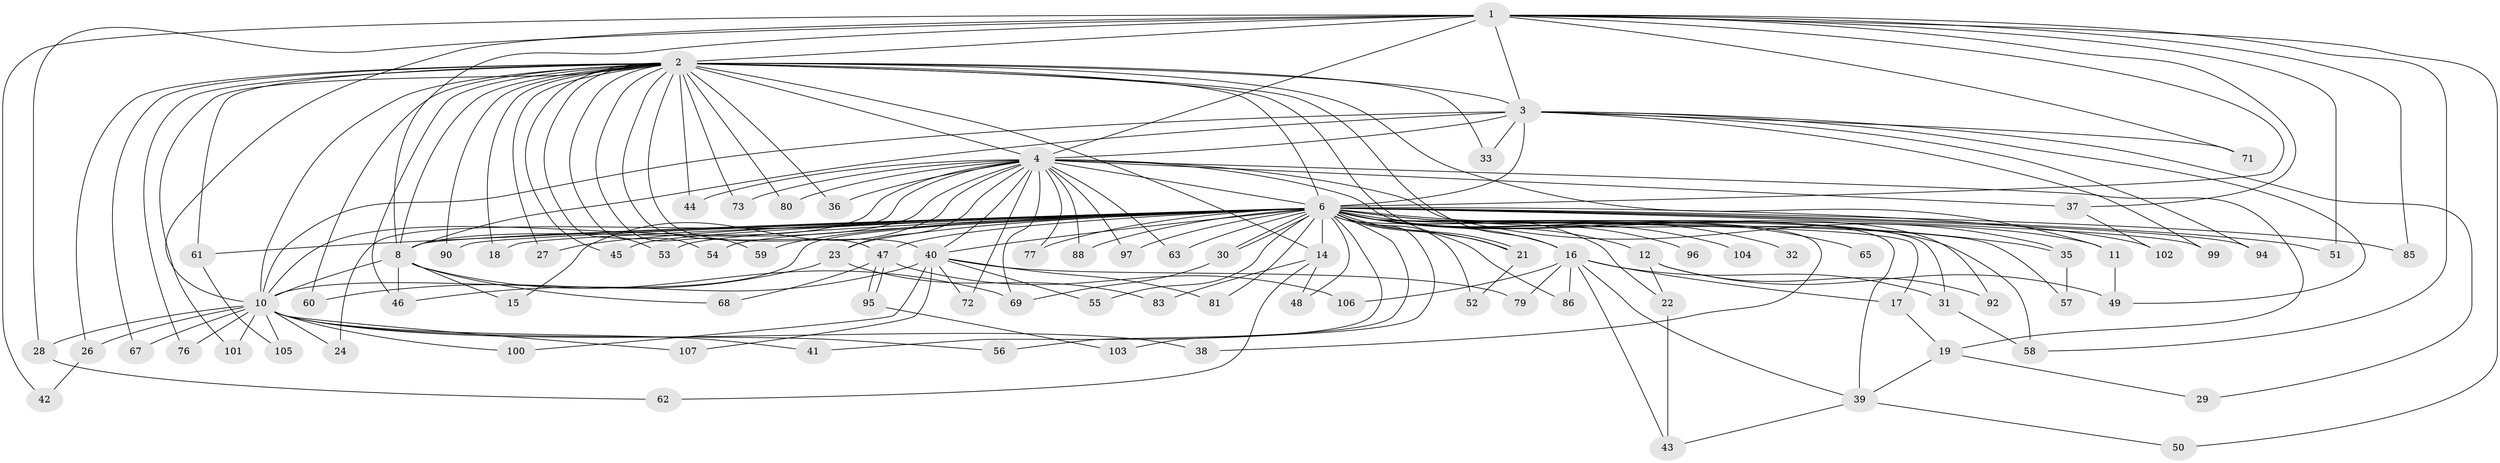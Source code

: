 // original degree distribution, {16: 0.009345794392523364, 24: 0.009345794392523364, 15: 0.009345794392523364, 10: 0.009345794392523364, 26: 0.009345794392523364, 35: 0.009345794392523364, 19: 0.009345794392523364, 13: 0.009345794392523364, 43: 0.009345794392523364, 23: 0.009345794392523364, 4: 0.04672897196261682, 5: 0.028037383177570093, 3: 0.19626168224299065, 6: 0.04672897196261682, 2: 0.5887850467289719}
// Generated by graph-tools (version 1.1) at 2025/41/03/06/25 10:41:35]
// undirected, 87 vertices, 184 edges
graph export_dot {
graph [start="1"]
  node [color=gray90,style=filled];
  1 [super="+20"];
  2 [super="+7"];
  3 [super="+91"];
  4 [super="+5"];
  6 [super="+9"];
  8;
  10 [super="+89"];
  11 [super="+84"];
  12 [super="+13"];
  14 [super="+34"];
  15;
  16 [super="+75"];
  17;
  18;
  19;
  21 [super="+25"];
  22;
  23;
  24;
  26;
  27 [super="+82"];
  28;
  29;
  30;
  31;
  32;
  33;
  35;
  36;
  37;
  38;
  39 [super="+98"];
  40 [super="+66"];
  41;
  42;
  43;
  44;
  45;
  46 [super="+93"];
  47 [super="+87"];
  48;
  49 [super="+74"];
  50;
  51;
  52;
  53;
  54;
  55;
  56;
  57;
  58 [super="+70"];
  59;
  60;
  61 [super="+64"];
  62;
  63;
  65;
  67;
  68;
  69 [super="+78"];
  71;
  72;
  73;
  76;
  77;
  79;
  80;
  81;
  83;
  85;
  86;
  88;
  90;
  92;
  94;
  95;
  96;
  97;
  99;
  100;
  101;
  102;
  103;
  104;
  105;
  106;
  107;
  1 -- 2 [weight=2];
  1 -- 3;
  1 -- 4 [weight=2];
  1 -- 6 [weight=2];
  1 -- 8;
  1 -- 10 [weight=2];
  1 -- 28;
  1 -- 37;
  1 -- 42;
  1 -- 51;
  1 -- 58;
  1 -- 85;
  1 -- 50;
  1 -- 71;
  2 -- 3 [weight=2];
  2 -- 4 [weight=4];
  2 -- 6 [weight=4];
  2 -- 8 [weight=2];
  2 -- 10 [weight=2];
  2 -- 16;
  2 -- 26;
  2 -- 27;
  2 -- 36;
  2 -- 40;
  2 -- 44;
  2 -- 46;
  2 -- 47;
  2 -- 53;
  2 -- 59;
  2 -- 60;
  2 -- 67;
  2 -- 80;
  2 -- 101;
  2 -- 73;
  2 -- 11;
  2 -- 76;
  2 -- 14;
  2 -- 18;
  2 -- 90;
  2 -- 33;
  2 -- 45;
  2 -- 54;
  2 -- 61;
  2 -- 21;
  3 -- 4 [weight=2];
  3 -- 6 [weight=2];
  3 -- 8;
  3 -- 10;
  3 -- 29;
  3 -- 33;
  3 -- 49;
  3 -- 71 [weight=2];
  3 -- 99;
  3 -- 94;
  4 -- 6 [weight=4];
  4 -- 8 [weight=2];
  4 -- 10 [weight=2];
  4 -- 37;
  4 -- 69;
  4 -- 72;
  4 -- 73;
  4 -- 77;
  4 -- 15;
  4 -- 80;
  4 -- 19;
  4 -- 23;
  4 -- 24;
  4 -- 88;
  4 -- 92;
  4 -- 97;
  4 -- 35;
  4 -- 36;
  4 -- 44;
  4 -- 63;
  4 -- 40;
  6 -- 8 [weight=2];
  6 -- 10 [weight=3];
  6 -- 12 [weight=3];
  6 -- 16;
  6 -- 21;
  6 -- 21;
  6 -- 22;
  6 -- 27 [weight=2];
  6 -- 30;
  6 -- 30;
  6 -- 31;
  6 -- 38;
  6 -- 40;
  6 -- 48;
  6 -- 52;
  6 -- 53;
  6 -- 54;
  6 -- 55;
  6 -- 56;
  6 -- 58;
  6 -- 61 [weight=2];
  6 -- 65 [weight=2];
  6 -- 77;
  6 -- 81;
  6 -- 85;
  6 -- 88;
  6 -- 97;
  6 -- 11 [weight=2];
  6 -- 14 [weight=2];
  6 -- 17;
  6 -- 18;
  6 -- 23;
  6 -- 32;
  6 -- 35;
  6 -- 39;
  6 -- 41;
  6 -- 45;
  6 -- 47 [weight=2];
  6 -- 51;
  6 -- 57;
  6 -- 59;
  6 -- 63;
  6 -- 86;
  6 -- 90;
  6 -- 94;
  6 -- 96;
  6 -- 99;
  6 -- 102;
  6 -- 103;
  6 -- 104;
  8 -- 10;
  8 -- 15;
  8 -- 46;
  8 -- 68;
  8 -- 69;
  10 -- 24;
  10 -- 26;
  10 -- 28;
  10 -- 38;
  10 -- 41;
  10 -- 56;
  10 -- 67;
  10 -- 76;
  10 -- 100;
  10 -- 101;
  10 -- 105;
  10 -- 107;
  11 -- 49;
  12 -- 22;
  12 -- 92;
  12 -- 49;
  14 -- 48;
  14 -- 62;
  14 -- 83;
  16 -- 17;
  16 -- 31;
  16 -- 86;
  16 -- 106;
  16 -- 43;
  16 -- 79;
  16 -- 39;
  17 -- 19;
  19 -- 29;
  19 -- 39;
  21 -- 52;
  22 -- 43;
  23 -- 60;
  23 -- 83;
  26 -- 42;
  28 -- 62;
  30 -- 69;
  31 -- 58;
  35 -- 57;
  37 -- 102;
  39 -- 43;
  39 -- 50;
  40 -- 55;
  40 -- 100;
  40 -- 107;
  40 -- 81;
  40 -- 72;
  40 -- 79;
  40 -- 46;
  47 -- 68;
  47 -- 95;
  47 -- 95;
  47 -- 106;
  61 -- 105;
  95 -- 103;
}
